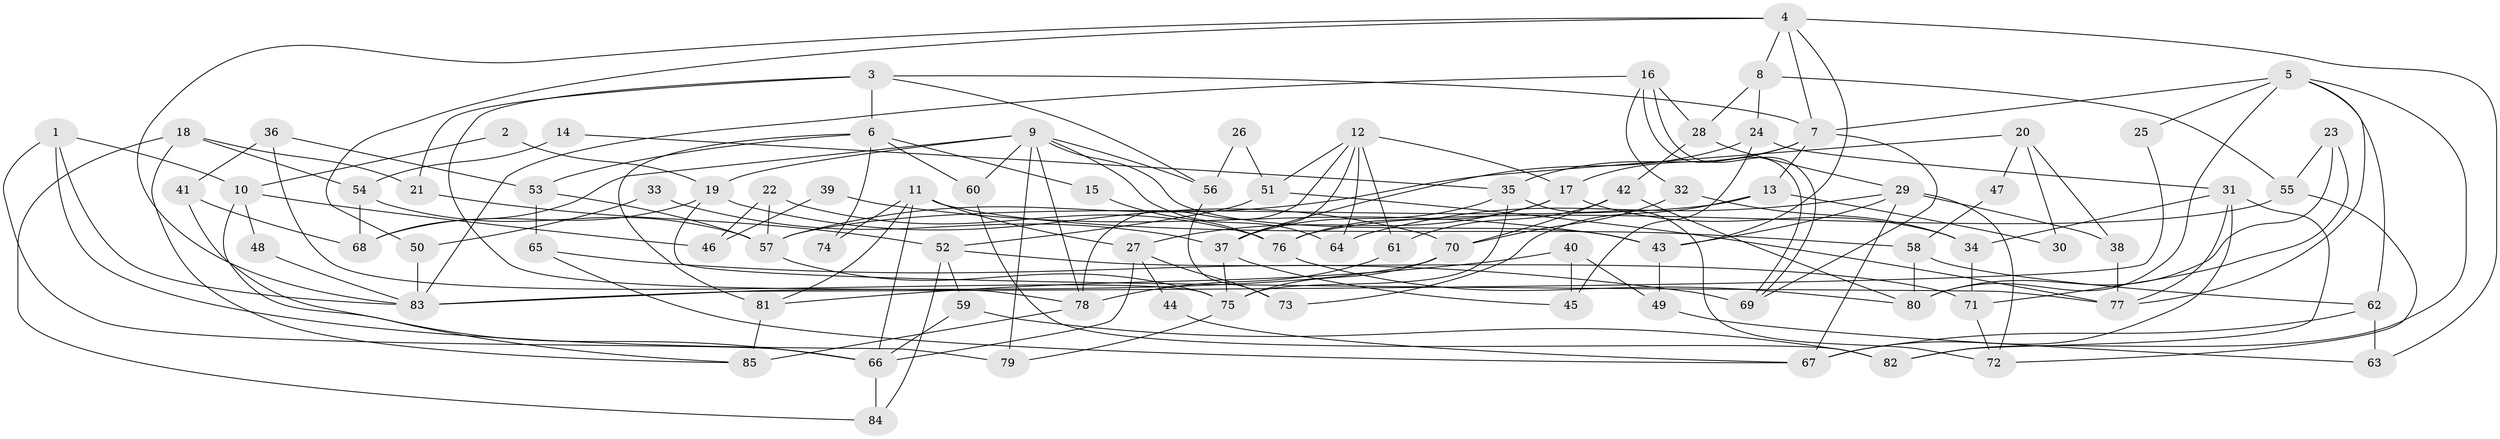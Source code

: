 // Generated by graph-tools (version 1.1) at 2025/26/03/09/25 03:26:12]
// undirected, 85 vertices, 170 edges
graph export_dot {
graph [start="1"]
  node [color=gray90,style=filled];
  1;
  2;
  3;
  4;
  5;
  6;
  7;
  8;
  9;
  10;
  11;
  12;
  13;
  14;
  15;
  16;
  17;
  18;
  19;
  20;
  21;
  22;
  23;
  24;
  25;
  26;
  27;
  28;
  29;
  30;
  31;
  32;
  33;
  34;
  35;
  36;
  37;
  38;
  39;
  40;
  41;
  42;
  43;
  44;
  45;
  46;
  47;
  48;
  49;
  50;
  51;
  52;
  53;
  54;
  55;
  56;
  57;
  58;
  59;
  60;
  61;
  62;
  63;
  64;
  65;
  66;
  67;
  68;
  69;
  70;
  71;
  72;
  73;
  74;
  75;
  76;
  77;
  78;
  79;
  80;
  81;
  82;
  83;
  84;
  85;
  1 -- 79;
  1 -- 66;
  1 -- 10;
  1 -- 83;
  2 -- 19;
  2 -- 10;
  3 -- 78;
  3 -- 7;
  3 -- 6;
  3 -- 21;
  3 -- 56;
  4 -- 43;
  4 -- 7;
  4 -- 8;
  4 -- 50;
  4 -- 63;
  4 -- 83;
  5 -- 7;
  5 -- 80;
  5 -- 25;
  5 -- 62;
  5 -- 77;
  5 -- 82;
  6 -- 60;
  6 -- 15;
  6 -- 53;
  6 -- 74;
  6 -- 81;
  7 -- 17;
  7 -- 35;
  7 -- 13;
  7 -- 69;
  8 -- 28;
  8 -- 24;
  8 -- 55;
  9 -- 56;
  9 -- 43;
  9 -- 19;
  9 -- 60;
  9 -- 64;
  9 -- 68;
  9 -- 78;
  9 -- 79;
  10 -- 85;
  10 -- 46;
  10 -- 48;
  11 -- 27;
  11 -- 58;
  11 -- 66;
  11 -- 74;
  11 -- 81;
  12 -- 37;
  12 -- 78;
  12 -- 17;
  12 -- 51;
  12 -- 61;
  12 -- 64;
  13 -- 57;
  13 -- 30;
  13 -- 73;
  14 -- 35;
  14 -- 54;
  15 -- 76;
  16 -- 69;
  16 -- 69;
  16 -- 83;
  16 -- 28;
  16 -- 32;
  17 -- 34;
  17 -- 27;
  17 -- 76;
  18 -- 21;
  18 -- 85;
  18 -- 54;
  18 -- 84;
  19 -- 68;
  19 -- 70;
  19 -- 77;
  20 -- 57;
  20 -- 38;
  20 -- 30;
  20 -- 47;
  21 -- 52;
  22 -- 57;
  22 -- 76;
  22 -- 46;
  23 -- 55;
  23 -- 71;
  23 -- 80;
  24 -- 37;
  24 -- 31;
  24 -- 45;
  25 -- 83;
  26 -- 56;
  26 -- 51;
  27 -- 66;
  27 -- 44;
  27 -- 73;
  28 -- 42;
  28 -- 29;
  29 -- 64;
  29 -- 38;
  29 -- 43;
  29 -- 67;
  29 -- 72;
  31 -- 77;
  31 -- 34;
  31 -- 67;
  31 -- 82;
  32 -- 70;
  32 -- 34;
  33 -- 37;
  33 -- 50;
  34 -- 71;
  35 -- 75;
  35 -- 72;
  35 -- 37;
  36 -- 41;
  36 -- 53;
  36 -- 75;
  37 -- 75;
  37 -- 45;
  38 -- 77;
  39 -- 46;
  39 -- 43;
  40 -- 45;
  40 -- 81;
  40 -- 49;
  41 -- 68;
  41 -- 66;
  42 -- 70;
  42 -- 80;
  42 -- 61;
  43 -- 49;
  44 -- 67;
  47 -- 58;
  48 -- 83;
  49 -- 63;
  50 -- 83;
  51 -- 77;
  51 -- 52;
  52 -- 84;
  52 -- 59;
  52 -- 71;
  53 -- 65;
  53 -- 57;
  54 -- 57;
  54 -- 68;
  55 -- 72;
  55 -- 76;
  56 -- 73;
  57 -- 75;
  58 -- 62;
  58 -- 80;
  59 -- 82;
  59 -- 66;
  60 -- 82;
  61 -- 78;
  62 -- 67;
  62 -- 63;
  65 -- 69;
  65 -- 67;
  66 -- 84;
  70 -- 83;
  70 -- 75;
  71 -- 72;
  75 -- 79;
  76 -- 80;
  78 -- 85;
  81 -- 85;
}
